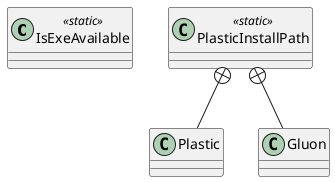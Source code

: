 @startuml
class IsExeAvailable <<static>> {
}
class PlasticInstallPath <<static>> {
}
class Plastic {
}
class Gluon {
}
PlasticInstallPath +-- Plastic
PlasticInstallPath +-- Gluon
@enduml
